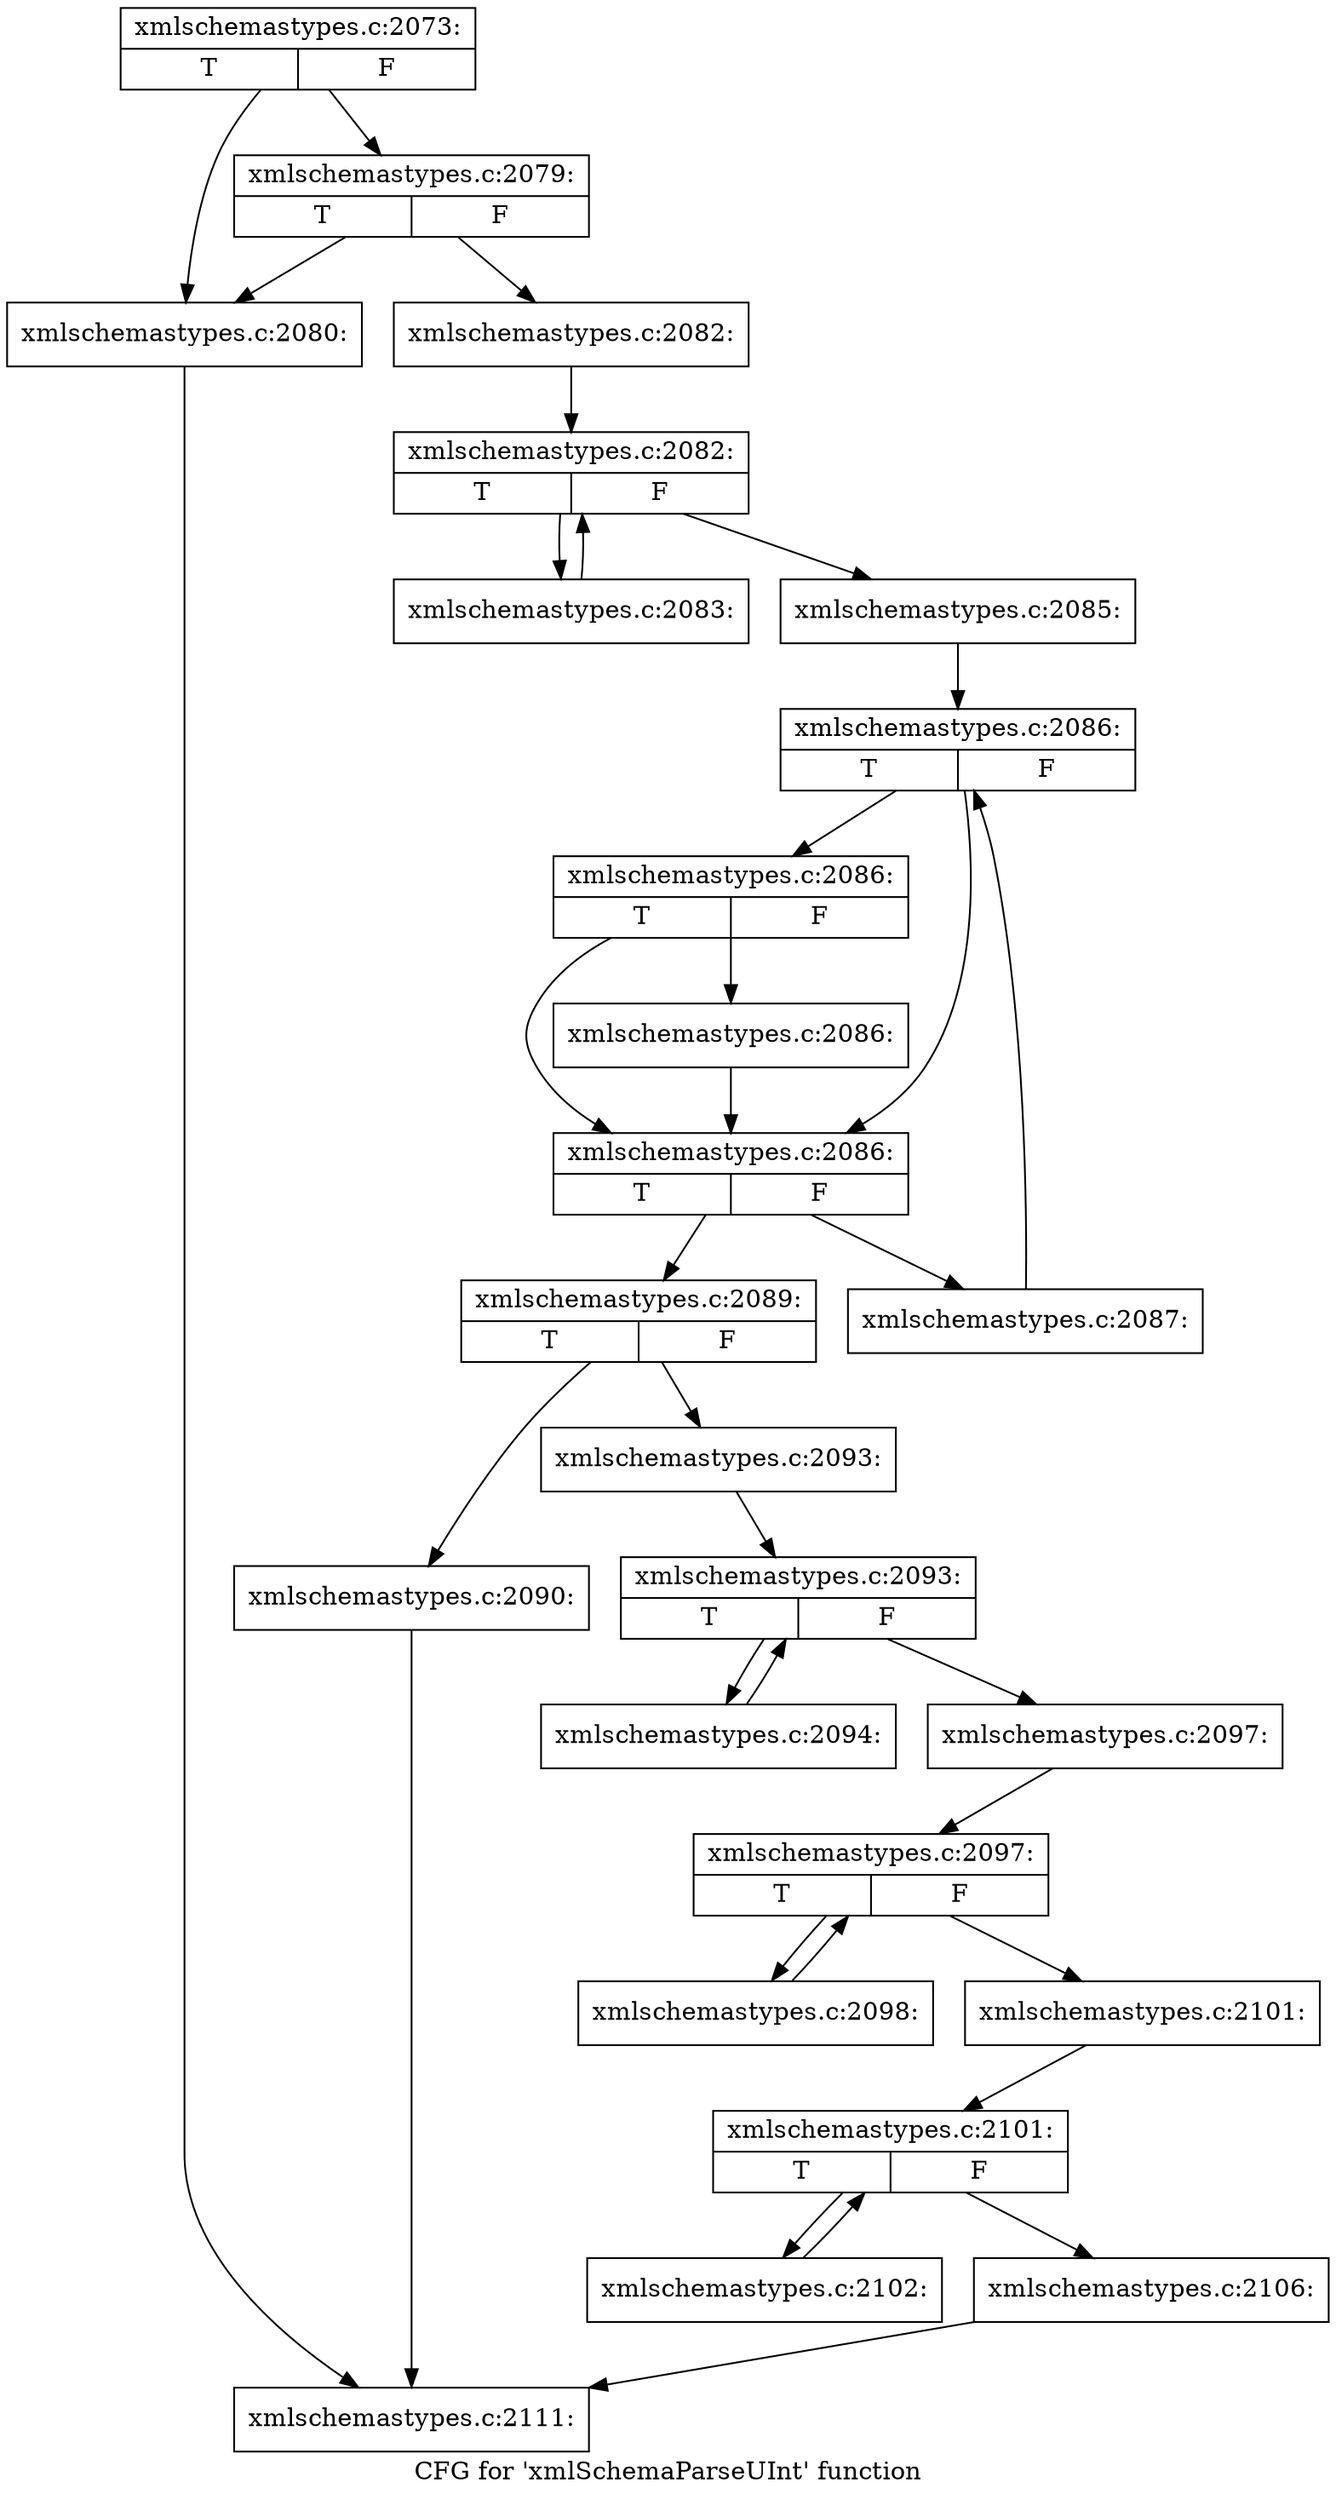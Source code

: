 digraph "CFG for 'xmlSchemaParseUInt' function" {
	label="CFG for 'xmlSchemaParseUInt' function";

	Node0x56966c0 [shape=record,label="{xmlschemastypes.c:2073:|{<s0>T|<s1>F}}"];
	Node0x56966c0 -> Node0x5773320;
	Node0x56966c0 -> Node0x5773280;
	Node0x5773320 [shape=record,label="{xmlschemastypes.c:2079:|{<s0>T|<s1>F}}"];
	Node0x5773320 -> Node0x57732d0;
	Node0x5773320 -> Node0x5773280;
	Node0x5773280 [shape=record,label="{xmlschemastypes.c:2080:}"];
	Node0x5773280 -> Node0x5726c00;
	Node0x57732d0 [shape=record,label="{xmlschemastypes.c:2082:}"];
	Node0x57732d0 -> Node0x5773bb0;
	Node0x5773bb0 [shape=record,label="{xmlschemastypes.c:2082:|{<s0>T|<s1>F}}"];
	Node0x5773bb0 -> Node0x5774060;
	Node0x5773bb0 -> Node0x5773dd0;
	Node0x5774060 [shape=record,label="{xmlschemastypes.c:2083:}"];
	Node0x5774060 -> Node0x5773bb0;
	Node0x5773dd0 [shape=record,label="{xmlschemastypes.c:2085:}"];
	Node0x5773dd0 -> Node0x57744d0;
	Node0x57744d0 [shape=record,label="{xmlschemastypes.c:2086:|{<s0>T|<s1>F}}"];
	Node0x57744d0 -> Node0x5774810;
	Node0x57744d0 -> Node0x5774770;
	Node0x5774810 [shape=record,label="{xmlschemastypes.c:2086:|{<s0>T|<s1>F}}"];
	Node0x5774810 -> Node0x57747c0;
	Node0x5774810 -> Node0x5774770;
	Node0x57747c0 [shape=record,label="{xmlschemastypes.c:2086:}"];
	Node0x57747c0 -> Node0x5774770;
	Node0x5774770 [shape=record,label="{xmlschemastypes.c:2086:|{<s0>T|<s1>F}}"];
	Node0x5774770 -> Node0x5774dd0;
	Node0x5774770 -> Node0x57746f0;
	Node0x5774dd0 [shape=record,label="{xmlschemastypes.c:2087:}"];
	Node0x5774dd0 -> Node0x57744d0;
	Node0x57746f0 [shape=record,label="{xmlschemastypes.c:2089:|{<s0>T|<s1>F}}"];
	Node0x57746f0 -> Node0x5775900;
	Node0x57746f0 -> Node0x5775950;
	Node0x5775900 [shape=record,label="{xmlschemastypes.c:2090:}"];
	Node0x5775900 -> Node0x5726c00;
	Node0x5775950 [shape=record,label="{xmlschemastypes.c:2093:}"];
	Node0x5775950 -> Node0x5776070;
	Node0x5776070 [shape=record,label="{xmlschemastypes.c:2093:|{<s0>T|<s1>F}}"];
	Node0x5776070 -> Node0x5776430;
	Node0x5776070 -> Node0x5776290;
	Node0x5776430 [shape=record,label="{xmlschemastypes.c:2094:}"];
	Node0x5776430 -> Node0x5776070;
	Node0x5776290 [shape=record,label="{xmlschemastypes.c:2097:}"];
	Node0x5776290 -> Node0x5776e90;
	Node0x5776e90 [shape=record,label="{xmlschemastypes.c:2097:|{<s0>T|<s1>F}}"];
	Node0x5776e90 -> Node0x5777250;
	Node0x5776e90 -> Node0x57770b0;
	Node0x5777250 [shape=record,label="{xmlschemastypes.c:2098:}"];
	Node0x5777250 -> Node0x5776e90;
	Node0x57770b0 [shape=record,label="{xmlschemastypes.c:2101:}"];
	Node0x57770b0 -> Node0x54d2490;
	Node0x54d2490 [shape=record,label="{xmlschemastypes.c:2101:|{<s0>T|<s1>F}}"];
	Node0x54d2490 -> Node0x54d2850;
	Node0x54d2490 -> Node0x54d26b0;
	Node0x54d2850 [shape=record,label="{xmlschemastypes.c:2102:}"];
	Node0x54d2850 -> Node0x54d2490;
	Node0x54d26b0 [shape=record,label="{xmlschemastypes.c:2106:}"];
	Node0x54d26b0 -> Node0x5726c00;
	Node0x5726c00 [shape=record,label="{xmlschemastypes.c:2111:}"];
}
